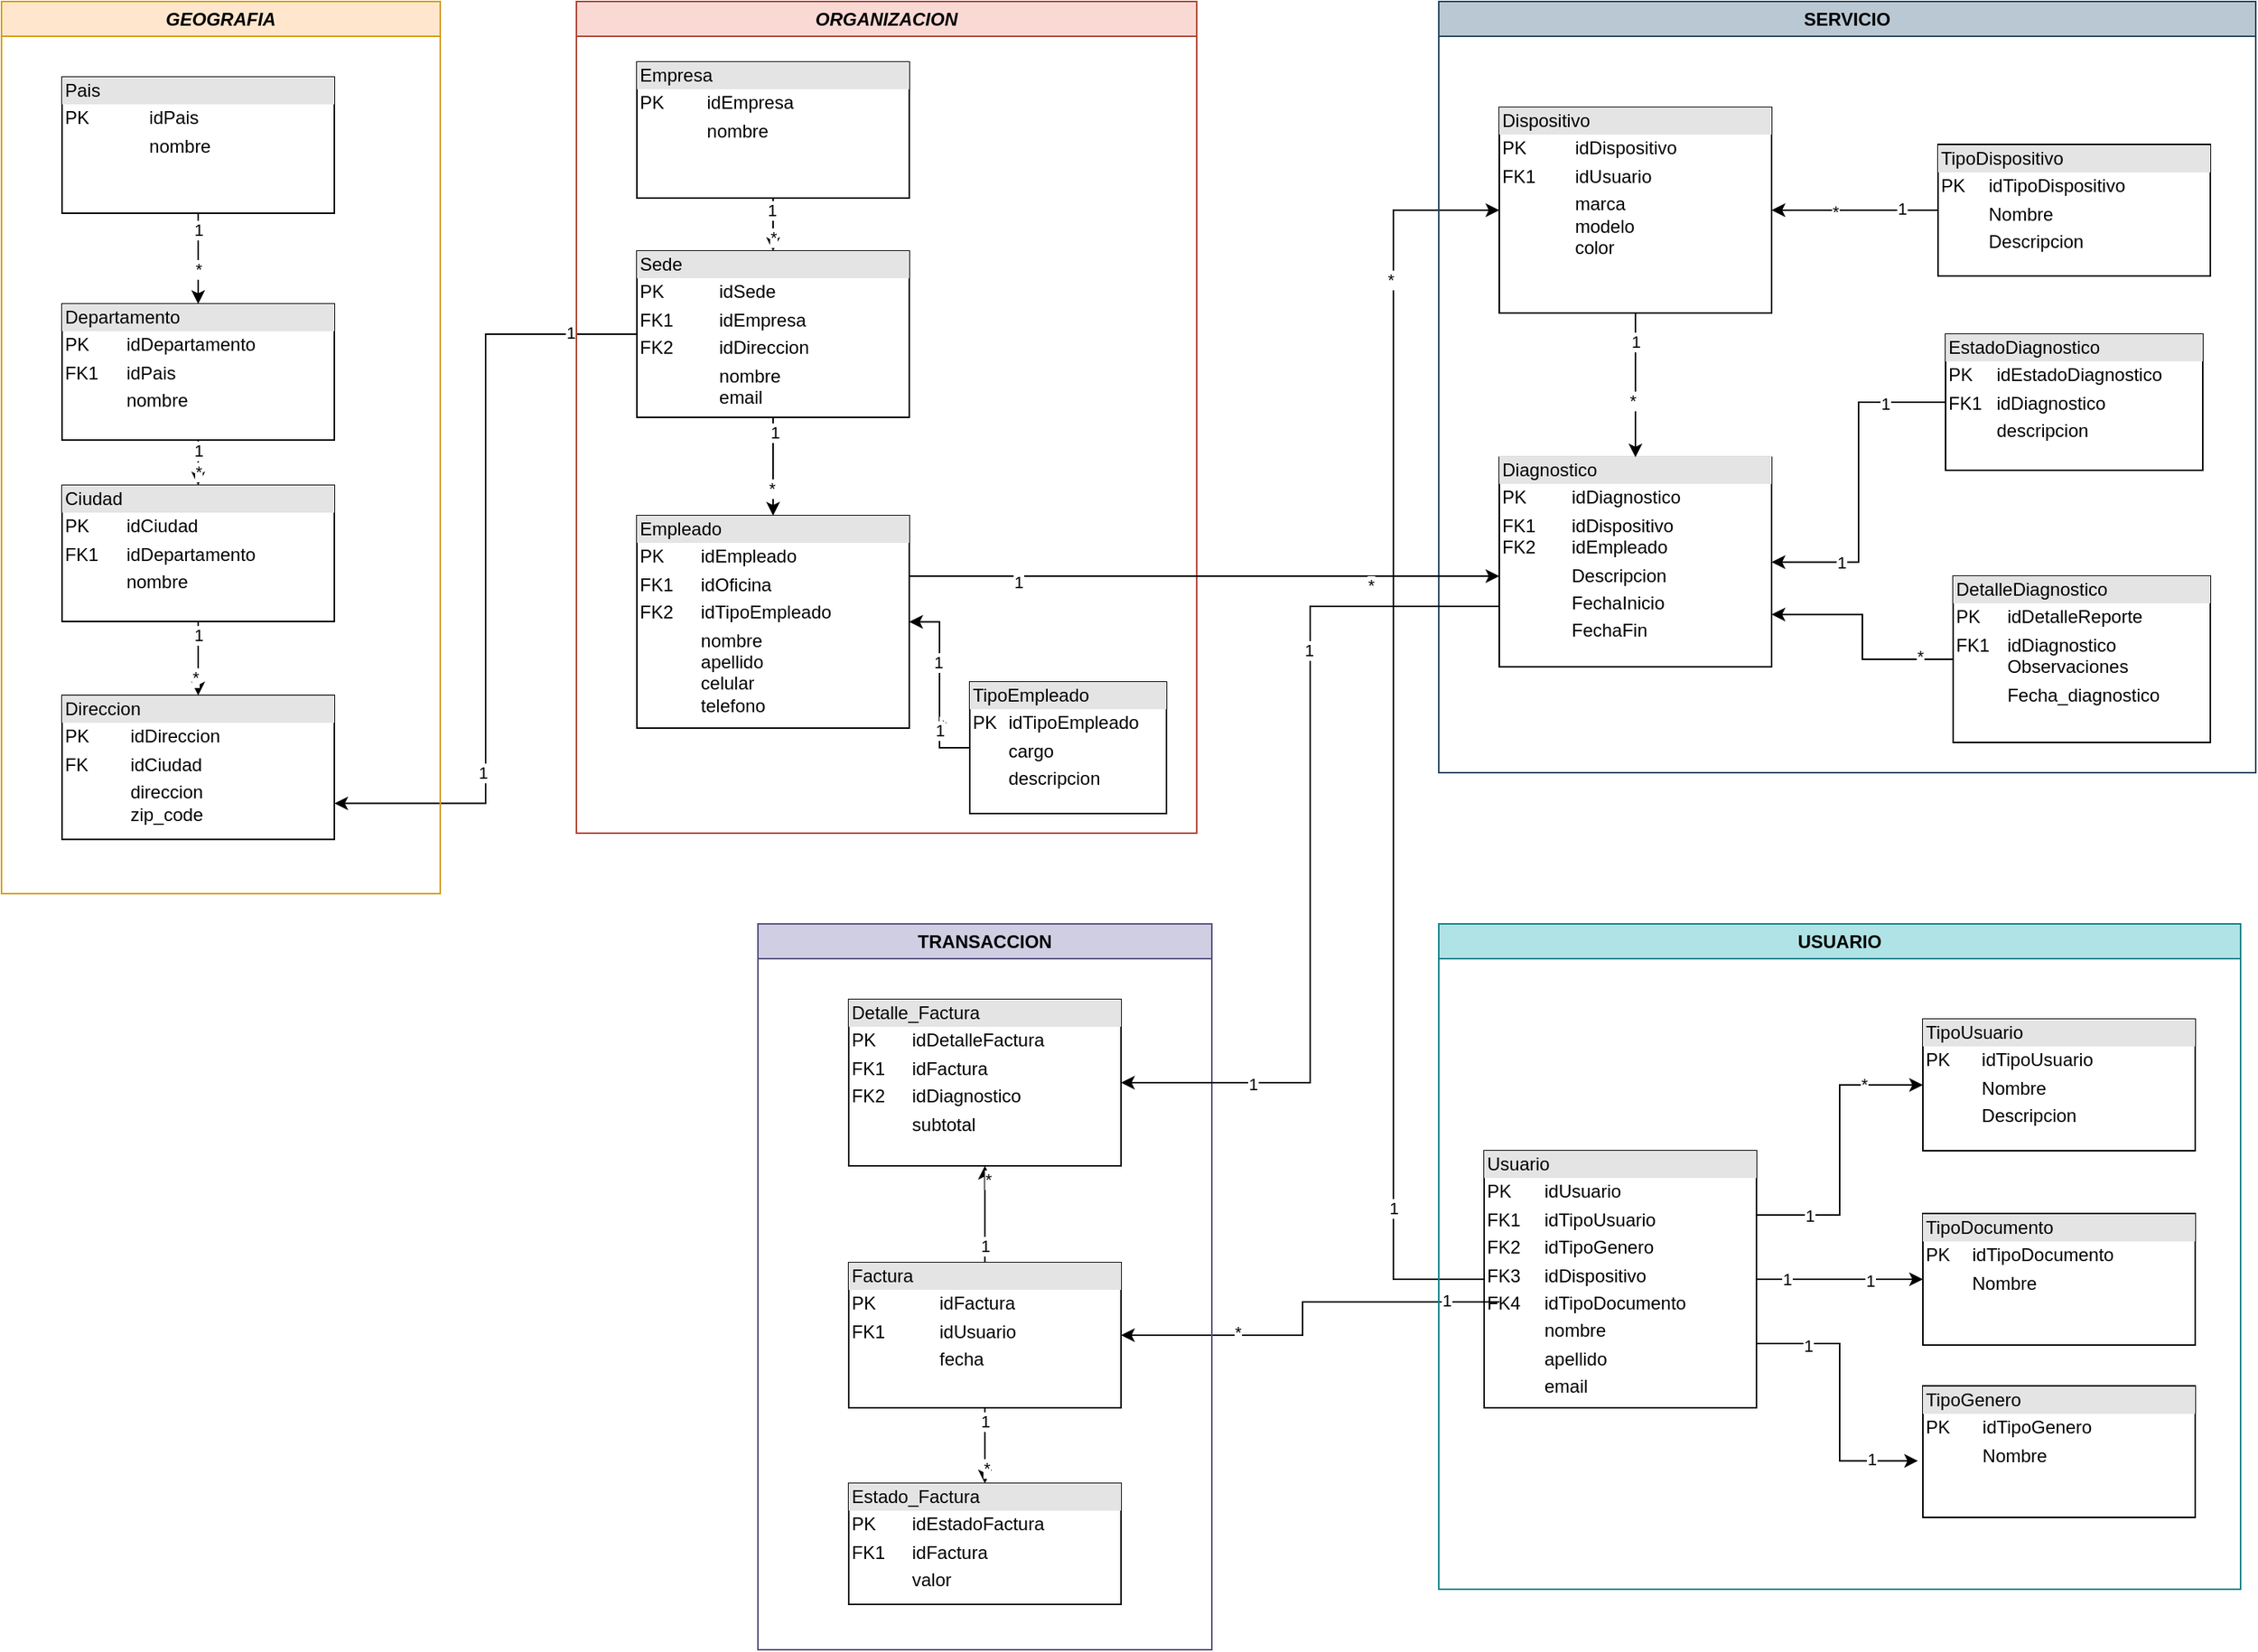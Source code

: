 <mxfile version="24.2.2" type="github">
  <diagram name="dba_techsupport" id="c4acf3e9-155e-7222-9cf6-157b1a14988f">
    <mxGraphModel dx="914" dy="916" grid="1" gridSize="10" guides="1" tooltips="1" connect="1" arrows="1" fold="1" page="1" pageScale="1" pageWidth="850" pageHeight="1100" background="none" math="0" shadow="0">
      <root>
        <mxCell id="0" />
        <mxCell id="1" parent="0" />
        <mxCell id="aafxsBdmlkdBn6csFLmh-22" style="edgeStyle=orthogonalEdgeStyle;rounded=0;orthogonalLoop=1;jettySize=auto;html=1;exitX=0.5;exitY=1;exitDx=0;exitDy=0;entryX=0.5;entryY=0;entryDx=0;entryDy=0;" parent="1" source="aafxsBdmlkdBn6csFLmh-1" target="aafxsBdmlkdBn6csFLmh-4" edge="1">
          <mxGeometry relative="1" as="geometry" />
        </mxCell>
        <mxCell id="aafxsBdmlkdBn6csFLmh-40" value="1" style="edgeLabel;html=1;align=center;verticalAlign=middle;resizable=0;points=[];" parent="aafxsBdmlkdBn6csFLmh-22" vertex="1" connectable="0">
          <mxGeometry x="-0.569" y="-1" relative="1" as="geometry">
            <mxPoint as="offset" />
          </mxGeometry>
        </mxCell>
        <mxCell id="aafxsBdmlkdBn6csFLmh-41" value="*" style="edgeLabel;html=1;align=center;verticalAlign=middle;resizable=0;points=[];" parent="aafxsBdmlkdBn6csFLmh-22" vertex="1" connectable="0">
          <mxGeometry x="0.446" relative="1" as="geometry">
            <mxPoint as="offset" />
          </mxGeometry>
        </mxCell>
        <mxCell id="ZcouPd2k3ubtClk7jJ0E-47" style="edgeStyle=orthogonalEdgeStyle;rounded=0;orthogonalLoop=1;jettySize=auto;html=1;entryX=0;entryY=0.5;entryDx=0;entryDy=0;exitX=1;exitY=0.25;exitDx=0;exitDy=0;" parent="1" source="aafxsBdmlkdBn6csFLmh-3" target="ZcouPd2k3ubtClk7jJ0E-42" edge="1">
          <mxGeometry relative="1" as="geometry" />
        </mxCell>
        <mxCell id="ZcouPd2k3ubtClk7jJ0E-51" value="1" style="edgeLabel;html=1;align=center;verticalAlign=middle;resizable=0;points=[];" parent="ZcouPd2k3ubtClk7jJ0E-47" vertex="1" connectable="0">
          <mxGeometry x="-0.647" relative="1" as="geometry">
            <mxPoint as="offset" />
          </mxGeometry>
        </mxCell>
        <mxCell id="ZcouPd2k3ubtClk7jJ0E-52" value="*" style="edgeLabel;html=1;align=center;verticalAlign=middle;resizable=0;points=[];" parent="ZcouPd2k3ubtClk7jJ0E-47" vertex="1" connectable="0">
          <mxGeometry x="0.595" y="1" relative="1" as="geometry">
            <mxPoint as="offset" />
          </mxGeometry>
        </mxCell>
        <mxCell id="ZcouPd2k3ubtClk7jJ0E-48" style="edgeStyle=orthogonalEdgeStyle;rounded=0;orthogonalLoop=1;jettySize=auto;html=1;entryX=0;entryY=0.5;entryDx=0;entryDy=0;" parent="1" source="aafxsBdmlkdBn6csFLmh-3" target="ZcouPd2k3ubtClk7jJ0E-45" edge="1">
          <mxGeometry relative="1" as="geometry" />
        </mxCell>
        <mxCell id="ZcouPd2k3ubtClk7jJ0E-53" value="1" style="edgeLabel;html=1;align=center;verticalAlign=middle;resizable=0;points=[];" parent="ZcouPd2k3ubtClk7jJ0E-48" vertex="1" connectable="0">
          <mxGeometry x="-0.644" relative="1" as="geometry">
            <mxPoint as="offset" />
          </mxGeometry>
        </mxCell>
        <mxCell id="ZcouPd2k3ubtClk7jJ0E-54" value="1" style="edgeLabel;html=1;align=center;verticalAlign=middle;resizable=0;points=[];" parent="ZcouPd2k3ubtClk7jJ0E-48" vertex="1" connectable="0">
          <mxGeometry x="0.356" y="-1" relative="1" as="geometry">
            <mxPoint as="offset" />
          </mxGeometry>
        </mxCell>
        <mxCell id="I6x_WFh2vjLXkx7VTz0a-17" style="edgeStyle=orthogonalEdgeStyle;rounded=0;orthogonalLoop=1;jettySize=auto;html=1;entryX=0;entryY=0.5;entryDx=0;entryDy=0;" edge="1" parent="1" source="aafxsBdmlkdBn6csFLmh-3" target="aafxsBdmlkdBn6csFLmh-16">
          <mxGeometry relative="1" as="geometry">
            <Array as="points">
              <mxPoint x="1850" y="845" />
              <mxPoint x="1850" y="138" />
            </Array>
          </mxGeometry>
        </mxCell>
        <mxCell id="I6x_WFh2vjLXkx7VTz0a-18" value="1" style="edgeLabel;html=1;align=center;verticalAlign=middle;resizable=0;points=[];" vertex="1" connectable="0" parent="I6x_WFh2vjLXkx7VTz0a-17">
          <mxGeometry x="-0.743" relative="1" as="geometry">
            <mxPoint as="offset" />
          </mxGeometry>
        </mxCell>
        <mxCell id="I6x_WFh2vjLXkx7VTz0a-19" value="*" style="edgeLabel;html=1;align=center;verticalAlign=middle;resizable=0;points=[];" vertex="1" connectable="0" parent="I6x_WFh2vjLXkx7VTz0a-17">
          <mxGeometry x="0.724" y="2" relative="1" as="geometry">
            <mxPoint as="offset" />
          </mxGeometry>
        </mxCell>
        <mxCell id="aafxsBdmlkdBn6csFLmh-3" value="&lt;div style=&quot;box-sizing:border-box;width:100%;background:#e4e4e4;padding:2px;&quot;&gt;Usuario&lt;/div&gt;&lt;table style=&quot;width:100%;font-size:1em;&quot; cellpadding=&quot;2&quot; cellspacing=&quot;0&quot;&gt;&lt;tbody&gt;&lt;tr&gt;&lt;td&gt;PK&lt;/td&gt;&lt;td&gt;idUsuario&lt;/td&gt;&lt;/tr&gt;&lt;tr&gt;&lt;td&gt;FK1&lt;/td&gt;&lt;td&gt;idTipoUsuario&lt;/td&gt;&lt;/tr&gt;&lt;tr&gt;&lt;td&gt;FK2&lt;/td&gt;&lt;td&gt;idTipoGenero&lt;/td&gt;&lt;/tr&gt;&lt;tr&gt;&lt;td&gt;FK3&lt;/td&gt;&lt;td&gt;idDispositivo&lt;/td&gt;&lt;/tr&gt;&lt;tr&gt;&lt;td&gt;FK4&lt;/td&gt;&lt;td&gt;idTipoDocumento&lt;/td&gt;&lt;/tr&gt;&lt;tr&gt;&lt;td&gt;&lt;br&gt;&lt;/td&gt;&lt;td&gt;nombre&lt;/td&gt;&lt;/tr&gt;&lt;tr&gt;&lt;td&gt;&lt;br&gt;&lt;/td&gt;&lt;td&gt;apellido&lt;/td&gt;&lt;/tr&gt;&lt;tr&gt;&lt;td&gt;&lt;br&gt;&lt;/td&gt;&lt;td&gt;email&lt;/td&gt;&lt;/tr&gt;&lt;/tbody&gt;&lt;/table&gt;" style="verticalAlign=top;align=left;overflow=fill;html=1;whiteSpace=wrap;" parent="1" vertex="1">
          <mxGeometry x="1910" y="760" width="180" height="170" as="geometry" />
        </mxCell>
        <mxCell id="aafxsBdmlkdBn6csFLmh-30" style="edgeStyle=orthogonalEdgeStyle;rounded=0;orthogonalLoop=1;jettySize=auto;html=1;exitX=0.5;exitY=1;exitDx=0;exitDy=0;" parent="1" source="aafxsBdmlkdBn6csFLmh-4" target="aafxsBdmlkdBn6csFLmh-10" edge="1">
          <mxGeometry relative="1" as="geometry" />
        </mxCell>
        <mxCell id="aafxsBdmlkdBn6csFLmh-42" value="1" style="edgeLabel;html=1;align=center;verticalAlign=middle;resizable=0;points=[];" parent="aafxsBdmlkdBn6csFLmh-30" vertex="1" connectable="0">
          <mxGeometry x="-0.707" y="1" relative="1" as="geometry">
            <mxPoint as="offset" />
          </mxGeometry>
        </mxCell>
        <mxCell id="ZcouPd2k3ubtClk7jJ0E-19" value="*" style="edgeLabel;html=1;align=center;verticalAlign=middle;resizable=0;points=[];" parent="aafxsBdmlkdBn6csFLmh-30" vertex="1" connectable="0">
          <mxGeometry x="0.448" y="-1" relative="1" as="geometry">
            <mxPoint as="offset" />
          </mxGeometry>
        </mxCell>
        <mxCell id="ZcouPd2k3ubtClk7jJ0E-104" style="edgeStyle=orthogonalEdgeStyle;rounded=0;orthogonalLoop=1;jettySize=auto;html=1;entryX=1;entryY=0.75;entryDx=0;entryDy=0;" parent="1" source="aafxsBdmlkdBn6csFLmh-4" target="aafxsBdmlkdBn6csFLmh-2" edge="1">
          <mxGeometry relative="1" as="geometry" />
        </mxCell>
        <mxCell id="I6x_WFh2vjLXkx7VTz0a-1" value="1" style="edgeLabel;html=1;align=center;verticalAlign=middle;resizable=0;points=[];" vertex="1" connectable="0" parent="ZcouPd2k3ubtClk7jJ0E-104">
          <mxGeometry x="-0.829" y="-1" relative="1" as="geometry">
            <mxPoint x="-1" as="offset" />
          </mxGeometry>
        </mxCell>
        <mxCell id="I6x_WFh2vjLXkx7VTz0a-2" value="1" style="edgeLabel;html=1;align=center;verticalAlign=middle;resizable=0;points=[];" vertex="1" connectable="0" parent="ZcouPd2k3ubtClk7jJ0E-104">
          <mxGeometry x="0.528" y="-2" relative="1" as="geometry">
            <mxPoint as="offset" />
          </mxGeometry>
        </mxCell>
        <mxCell id="aafxsBdmlkdBn6csFLmh-4" value="&lt;div style=&quot;box-sizing:border-box;width:100%;background:#e4e4e4;padding:2px;&quot;&gt;Sede&lt;/div&gt;&lt;table style=&quot;width:100%;font-size:1em;&quot; cellpadding=&quot;2&quot; cellspacing=&quot;0&quot;&gt;&lt;tbody&gt;&lt;tr&gt;&lt;td&gt;PK&lt;/td&gt;&lt;td&gt;idSede&lt;/td&gt;&lt;/tr&gt;&lt;tr&gt;&lt;td&gt;FK1&lt;/td&gt;&lt;td&gt;idEmpresa&lt;/td&gt;&lt;/tr&gt;&lt;tr&gt;&lt;td&gt;FK2&lt;/td&gt;&lt;td&gt;idDireccion&lt;/td&gt;&lt;/tr&gt;&lt;tr&gt;&lt;td&gt;&lt;/td&gt;&lt;td&gt;nombre&lt;br&gt;email&lt;/td&gt;&lt;/tr&gt;&lt;/tbody&gt;&lt;/table&gt;" style="verticalAlign=top;align=left;overflow=fill;html=1;whiteSpace=wrap;" parent="1" vertex="1">
          <mxGeometry x="1350" y="165" width="180" height="110" as="geometry" />
        </mxCell>
        <mxCell id="aafxsBdmlkdBn6csFLmh-18" style="edgeStyle=orthogonalEdgeStyle;rounded=0;orthogonalLoop=1;jettySize=auto;html=1;exitX=0.5;exitY=1;exitDx=0;exitDy=0;entryX=0.5;entryY=0;entryDx=0;entryDy=0;" parent="1" source="aafxsBdmlkdBn6csFLmh-5" target="aafxsBdmlkdBn6csFLmh-6" edge="1">
          <mxGeometry relative="1" as="geometry" />
        </mxCell>
        <mxCell id="aafxsBdmlkdBn6csFLmh-31" value="1" style="edgeLabel;html=1;align=center;verticalAlign=middle;resizable=0;points=[];" parent="aafxsBdmlkdBn6csFLmh-18" vertex="1" connectable="0">
          <mxGeometry x="-0.644" relative="1" as="geometry">
            <mxPoint as="offset" />
          </mxGeometry>
        </mxCell>
        <mxCell id="aafxsBdmlkdBn6csFLmh-32" value="*" style="edgeLabel;html=1;align=center;verticalAlign=middle;resizable=0;points=[];" parent="aafxsBdmlkdBn6csFLmh-18" vertex="1" connectable="0">
          <mxGeometry x="0.239" relative="1" as="geometry">
            <mxPoint as="offset" />
          </mxGeometry>
        </mxCell>
        <mxCell id="aafxsBdmlkdBn6csFLmh-5" value="&lt;div style=&quot;box-sizing:border-box;width:100%;background:#e4e4e4;padding:2px;&quot;&gt;Pais&lt;/div&gt;&lt;table style=&quot;width:100%;font-size:1em;&quot; cellpadding=&quot;2&quot; cellspacing=&quot;0&quot;&gt;&lt;tbody&gt;&lt;tr&gt;&lt;td&gt;PK&lt;/td&gt;&lt;td&gt;idPais&lt;/td&gt;&lt;/tr&gt;&lt;tr&gt;&lt;td&gt;&lt;br&gt;&lt;/td&gt;&lt;td&gt;nombre&lt;/td&gt;&lt;/tr&gt;&lt;tr&gt;&lt;td&gt;&lt;/td&gt;&lt;td&gt;&lt;br&gt;&lt;/td&gt;&lt;/tr&gt;&lt;/tbody&gt;&lt;/table&gt;" style="verticalAlign=top;align=left;overflow=fill;html=1;whiteSpace=wrap;" parent="1" vertex="1">
          <mxGeometry x="970" y="50" width="180" height="90" as="geometry" />
        </mxCell>
        <mxCell id="aafxsBdmlkdBn6csFLmh-19" style="edgeStyle=orthogonalEdgeStyle;rounded=0;orthogonalLoop=1;jettySize=auto;html=1;exitX=0.5;exitY=1;exitDx=0;exitDy=0;entryX=0.5;entryY=0;entryDx=0;entryDy=0;" parent="1" source="aafxsBdmlkdBn6csFLmh-6" target="aafxsBdmlkdBn6csFLmh-7" edge="1">
          <mxGeometry relative="1" as="geometry" />
        </mxCell>
        <mxCell id="aafxsBdmlkdBn6csFLmh-33" value="1" style="edgeLabel;html=1;align=center;verticalAlign=middle;resizable=0;points=[];" parent="aafxsBdmlkdBn6csFLmh-19" vertex="1" connectable="0">
          <mxGeometry x="-0.52" relative="1" as="geometry">
            <mxPoint as="offset" />
          </mxGeometry>
        </mxCell>
        <mxCell id="aafxsBdmlkdBn6csFLmh-35" value="*" style="edgeLabel;html=1;align=center;verticalAlign=middle;resizable=0;points=[];" parent="aafxsBdmlkdBn6csFLmh-19" vertex="1" connectable="0">
          <mxGeometry x="0.35" relative="1" as="geometry">
            <mxPoint as="offset" />
          </mxGeometry>
        </mxCell>
        <mxCell id="aafxsBdmlkdBn6csFLmh-6" value="&lt;div style=&quot;box-sizing:border-box;width:100%;background:#e4e4e4;padding:2px;&quot;&gt;Departamento&lt;/div&gt;&lt;table style=&quot;width:100%;font-size:1em;&quot; cellpadding=&quot;2&quot; cellspacing=&quot;0&quot;&gt;&lt;tbody&gt;&lt;tr&gt;&lt;td&gt;PK&lt;/td&gt;&lt;td&gt;idDepartamento&lt;/td&gt;&lt;/tr&gt;&lt;tr&gt;&lt;td&gt;FK1&lt;/td&gt;&lt;td&gt;idPais&lt;/td&gt;&lt;/tr&gt;&lt;tr&gt;&lt;td&gt;&lt;/td&gt;&lt;td&gt;nombre&lt;/td&gt;&lt;/tr&gt;&lt;/tbody&gt;&lt;/table&gt;" style="verticalAlign=top;align=left;overflow=fill;html=1;whiteSpace=wrap;" parent="1" vertex="1">
          <mxGeometry x="970" y="200" width="180" height="90" as="geometry" />
        </mxCell>
        <mxCell id="ZcouPd2k3ubtClk7jJ0E-5" value="&lt;i&gt;GEOGRAFIA&lt;/i&gt;" style="swimlane;whiteSpace=wrap;html=1;fillColor=#ffe6cc;strokeColor=#d79b00;gradientColor=none;swimlaneFillColor=none;shadow=0;labelBackgroundColor=none;" parent="1" vertex="1">
          <mxGeometry x="930" width="290" height="590" as="geometry" />
        </mxCell>
        <mxCell id="aafxsBdmlkdBn6csFLmh-7" value="&lt;div style=&quot;box-sizing:border-box;width:100%;background:#e4e4e4;padding:2px;&quot;&gt;Ciudad&lt;/div&gt;&lt;table style=&quot;width:100%;font-size:1em;&quot; cellpadding=&quot;2&quot; cellspacing=&quot;0&quot;&gt;&lt;tbody&gt;&lt;tr&gt;&lt;td&gt;PK&lt;/td&gt;&lt;td&gt;idCiudad&lt;/td&gt;&lt;/tr&gt;&lt;tr&gt;&lt;td&gt;FK1&lt;/td&gt;&lt;td&gt;idDepartamento&lt;/td&gt;&lt;/tr&gt;&lt;tr&gt;&lt;td&gt;&lt;/td&gt;&lt;td&gt;nombre&lt;/td&gt;&lt;/tr&gt;&lt;/tbody&gt;&lt;/table&gt;" style="verticalAlign=top;align=left;overflow=fill;html=1;whiteSpace=wrap;" parent="ZcouPd2k3ubtClk7jJ0E-5" vertex="1">
          <mxGeometry x="40" y="320" width="180" height="90" as="geometry" />
        </mxCell>
        <mxCell id="aafxsBdmlkdBn6csFLmh-2" value="&lt;div style=&quot;box-sizing:border-box;width:100%;background:#e4e4e4;padding:2px;&quot;&gt;Direccion&lt;/div&gt;&lt;table style=&quot;width:100%;font-size:1em;&quot; cellpadding=&quot;2&quot; cellspacing=&quot;0&quot;&gt;&lt;tbody&gt;&lt;tr&gt;&lt;td&gt;PK&lt;/td&gt;&lt;td&gt;idDireccion&lt;/td&gt;&lt;/tr&gt;&lt;tr&gt;&lt;td&gt;FK&lt;/td&gt;&lt;td&gt;idCiudad&lt;/td&gt;&lt;/tr&gt;&lt;tr&gt;&lt;td&gt;&lt;/td&gt;&lt;td&gt;direccion&lt;br&gt;zip_code&lt;br&gt;&lt;br&gt;&lt;br&gt;&lt;/td&gt;&lt;/tr&gt;&lt;tr&gt;&lt;td&gt;&lt;br&gt;&lt;/td&gt;&lt;td&gt;&lt;br&gt;&lt;/td&gt;&lt;/tr&gt;&lt;/tbody&gt;&lt;/table&gt;" style="verticalAlign=top;align=left;overflow=fill;html=1;whiteSpace=wrap;" parent="ZcouPd2k3ubtClk7jJ0E-5" vertex="1">
          <mxGeometry x="40" y="458.88" width="180" height="95.24" as="geometry" />
        </mxCell>
        <mxCell id="ZcouPd2k3ubtClk7jJ0E-2" style="edgeStyle=orthogonalEdgeStyle;rounded=0;orthogonalLoop=1;jettySize=auto;html=1;exitX=0.5;exitY=1;exitDx=0;exitDy=0;" parent="ZcouPd2k3ubtClk7jJ0E-5" source="aafxsBdmlkdBn6csFLmh-7" target="aafxsBdmlkdBn6csFLmh-2" edge="1">
          <mxGeometry relative="1" as="geometry">
            <mxPoint x="130" y="560.0" as="sourcePoint" />
            <mxPoint x="280" y="540" as="targetPoint" />
          </mxGeometry>
        </mxCell>
        <mxCell id="ZcouPd2k3ubtClk7jJ0E-3" value="1" style="edgeLabel;html=1;align=center;verticalAlign=middle;resizable=0;points=[];" parent="ZcouPd2k3ubtClk7jJ0E-2" vertex="1" connectable="0">
          <mxGeometry x="-0.658" relative="1" as="geometry">
            <mxPoint as="offset" />
          </mxGeometry>
        </mxCell>
        <mxCell id="ZcouPd2k3ubtClk7jJ0E-4" value="*" style="edgeLabel;html=1;align=center;verticalAlign=middle;resizable=0;points=[];" parent="ZcouPd2k3ubtClk7jJ0E-2" vertex="1" connectable="0">
          <mxGeometry x="0.521" y="-2" relative="1" as="geometry">
            <mxPoint as="offset" />
          </mxGeometry>
        </mxCell>
        <mxCell id="ZcouPd2k3ubtClk7jJ0E-40" value="&lt;i&gt;ORGANIZACION&lt;/i&gt;" style="swimlane;whiteSpace=wrap;html=1;fillColor=#fad9d5;strokeColor=#ae4132;" parent="1" vertex="1">
          <mxGeometry x="1310" width="410" height="550" as="geometry" />
        </mxCell>
        <mxCell id="aafxsBdmlkdBn6csFLmh-10" value="&lt;div style=&quot;box-sizing:border-box;width:100%;background:#e4e4e4;padding:2px;&quot;&gt;Empleado&lt;/div&gt;&lt;table style=&quot;width:100%;font-size:1em;&quot; cellpadding=&quot;2&quot; cellspacing=&quot;0&quot;&gt;&lt;tbody&gt;&lt;tr&gt;&lt;td&gt;PK&lt;/td&gt;&lt;td&gt;idEmpleado&lt;/td&gt;&lt;/tr&gt;&lt;tr&gt;&lt;td&gt;FK1&lt;/td&gt;&lt;td&gt;idOficina&lt;/td&gt;&lt;/tr&gt;&lt;tr&gt;&lt;td&gt;FK2&lt;/td&gt;&lt;td&gt;idTipoEmpleado&lt;/td&gt;&lt;/tr&gt;&lt;tr&gt;&lt;td&gt;&lt;br&gt;&lt;/td&gt;&lt;td&gt;nombre&lt;br&gt;apellido&lt;br&gt;celular&lt;br&gt;telefono&lt;br&gt;&lt;/td&gt;&lt;/tr&gt;&lt;/tbody&gt;&lt;/table&gt;" style="verticalAlign=top;align=left;overflow=fill;html=1;whiteSpace=wrap;" parent="ZcouPd2k3ubtClk7jJ0E-40" vertex="1">
          <mxGeometry x="40" y="340" width="180" height="140.5" as="geometry" />
        </mxCell>
        <mxCell id="aafxsBdmlkdBn6csFLmh-1" value="&lt;div style=&quot;box-sizing:border-box;width:100%;background:#e4e4e4;padding:2px;&quot;&gt;Empresa&lt;/div&gt;&lt;table style=&quot;width:100%;font-size:1em;&quot; cellpadding=&quot;2&quot; cellspacing=&quot;0&quot;&gt;&lt;tbody&gt;&lt;tr&gt;&lt;td&gt;PK&lt;/td&gt;&lt;td&gt;idEmpresa&lt;/td&gt;&lt;/tr&gt;&lt;tr&gt;&lt;td&gt;&lt;br&gt;&lt;/td&gt;&lt;td&gt;nombre&lt;/td&gt;&lt;/tr&gt;&lt;tr&gt;&lt;td&gt;&lt;/td&gt;&lt;td&gt;&lt;br&gt;&lt;/td&gt;&lt;/tr&gt;&lt;/tbody&gt;&lt;/table&gt;" style="verticalAlign=top;align=left;overflow=fill;html=1;whiteSpace=wrap;" parent="ZcouPd2k3ubtClk7jJ0E-40" vertex="1">
          <mxGeometry x="40" y="40" width="180" height="90" as="geometry" />
        </mxCell>
        <mxCell id="I6x_WFh2vjLXkx7VTz0a-23" style="edgeStyle=orthogonalEdgeStyle;rounded=0;orthogonalLoop=1;jettySize=auto;html=1;exitX=0;exitY=0.5;exitDx=0;exitDy=0;entryX=1;entryY=0.5;entryDx=0;entryDy=0;" edge="1" parent="ZcouPd2k3ubtClk7jJ0E-40" source="ZcouPd2k3ubtClk7jJ0E-10" target="aafxsBdmlkdBn6csFLmh-10">
          <mxGeometry relative="1" as="geometry" />
        </mxCell>
        <mxCell id="I6x_WFh2vjLXkx7VTz0a-24" value="*" style="edgeLabel;html=1;align=center;verticalAlign=middle;resizable=0;points=[];" vertex="1" connectable="0" parent="I6x_WFh2vjLXkx7VTz0a-23">
          <mxGeometry x="-0.436" y="-2" relative="1" as="geometry">
            <mxPoint as="offset" />
          </mxGeometry>
        </mxCell>
        <mxCell id="I6x_WFh2vjLXkx7VTz0a-25" value="1" style="edgeLabel;html=1;align=center;verticalAlign=middle;resizable=0;points=[];" vertex="1" connectable="0" parent="I6x_WFh2vjLXkx7VTz0a-23">
          <mxGeometry x="0.254" y="1" relative="1" as="geometry">
            <mxPoint as="offset" />
          </mxGeometry>
        </mxCell>
        <mxCell id="I6x_WFh2vjLXkx7VTz0a-26" value="1" style="edgeLabel;html=1;align=center;verticalAlign=middle;resizable=0;points=[];" vertex="1" connectable="0" parent="I6x_WFh2vjLXkx7VTz0a-23">
          <mxGeometry x="-0.477" relative="1" as="geometry">
            <mxPoint as="offset" />
          </mxGeometry>
        </mxCell>
        <mxCell id="ZcouPd2k3ubtClk7jJ0E-10" value="&lt;div style=&quot;box-sizing:border-box;width:100%;background:#e4e4e4;padding:2px;&quot;&gt;TipoEmpleado&lt;/div&gt;&lt;table style=&quot;width:100%;font-size:1em;&quot; cellpadding=&quot;2&quot; cellspacing=&quot;0&quot;&gt;&lt;tbody&gt;&lt;tr&gt;&lt;td&gt;PK&lt;/td&gt;&lt;td&gt;idTipoEmpleado&lt;/td&gt;&lt;/tr&gt;&lt;tr&gt;&lt;td&gt;&lt;br&gt;&lt;/td&gt;&lt;td&gt;cargo&lt;/td&gt;&lt;/tr&gt;&lt;tr&gt;&lt;td&gt;&lt;br&gt;&lt;/td&gt;&lt;td&gt;descripcion&lt;/td&gt;&lt;/tr&gt;&lt;tr&gt;&lt;td&gt;&lt;br&gt;&lt;/td&gt;&lt;td&gt;&lt;br&gt;&lt;/td&gt;&lt;/tr&gt;&lt;tr&gt;&lt;td&gt;&lt;br&gt;&lt;/td&gt;&lt;td&gt;&lt;br&gt;&lt;br&gt;&lt;br&gt;&lt;br&gt;&lt;/td&gt;&lt;/tr&gt;&lt;/tbody&gt;&lt;/table&gt;" style="verticalAlign=top;align=left;overflow=fill;html=1;whiteSpace=wrap;" parent="ZcouPd2k3ubtClk7jJ0E-40" vertex="1">
          <mxGeometry x="260" y="450" width="130" height="87" as="geometry" />
        </mxCell>
        <mxCell id="ZcouPd2k3ubtClk7jJ0E-42" value="&lt;div style=&quot;box-sizing:border-box;width:100%;background:#e4e4e4;padding:2px;&quot;&gt;TipoUsuario&lt;/div&gt;&lt;table style=&quot;width:100%;font-size:1em;&quot; cellpadding=&quot;2&quot; cellspacing=&quot;0&quot;&gt;&lt;tbody&gt;&lt;tr&gt;&lt;td&gt;PK&lt;/td&gt;&lt;td&gt;idTipoUsuario&lt;/td&gt;&lt;/tr&gt;&lt;tr&gt;&lt;td&gt;&lt;br&gt;&lt;/td&gt;&lt;td&gt;Nombre&lt;/td&gt;&lt;/tr&gt;&lt;tr&gt;&lt;td&gt;&lt;br&gt;&lt;/td&gt;&lt;td&gt;Descripcion&lt;/td&gt;&lt;/tr&gt;&lt;/tbody&gt;&lt;/table&gt;" style="verticalAlign=top;align=left;overflow=fill;html=1;whiteSpace=wrap;" parent="1" vertex="1">
          <mxGeometry x="2200" y="673" width="180" height="87" as="geometry" />
        </mxCell>
        <mxCell id="ZcouPd2k3ubtClk7jJ0E-45" value="&lt;div style=&quot;box-sizing:border-box;width:100%;background:#e4e4e4;padding:2px;&quot;&gt;TipoDocumento&lt;/div&gt;&lt;table style=&quot;width:100%;font-size:1em;&quot; cellpadding=&quot;2&quot; cellspacing=&quot;0&quot;&gt;&lt;tbody&gt;&lt;tr&gt;&lt;td&gt;PK&lt;/td&gt;&lt;td&gt;idTipoDocumento&lt;/td&gt;&lt;/tr&gt;&lt;tr&gt;&lt;td&gt;&lt;br&gt;&lt;/td&gt;&lt;td&gt;Nombre&lt;/td&gt;&lt;/tr&gt;&lt;tr&gt;&lt;td&gt;&lt;br&gt;&lt;/td&gt;&lt;td&gt;&lt;br&gt;&lt;/td&gt;&lt;/tr&gt;&lt;/tbody&gt;&lt;/table&gt;" style="verticalAlign=top;align=left;overflow=fill;html=1;whiteSpace=wrap;" parent="1" vertex="1">
          <mxGeometry x="2200" y="801.5" width="180" height="87" as="geometry" />
        </mxCell>
        <mxCell id="ZcouPd2k3ubtClk7jJ0E-46" value="&lt;div style=&quot;box-sizing:border-box;width:100%;background:#e4e4e4;padding:2px;&quot;&gt;TipoGenero&lt;/div&gt;&lt;table style=&quot;width:100%;font-size:1em;&quot; cellpadding=&quot;2&quot; cellspacing=&quot;0&quot;&gt;&lt;tbody&gt;&lt;tr&gt;&lt;td&gt;PK&lt;/td&gt;&lt;td&gt;idTipoGenero&lt;/td&gt;&lt;/tr&gt;&lt;tr&gt;&lt;td&gt;&lt;br&gt;&lt;/td&gt;&lt;td&gt;Nombre&lt;/td&gt;&lt;/tr&gt;&lt;tr&gt;&lt;td&gt;&lt;br&gt;&lt;/td&gt;&lt;td&gt;&lt;br&gt;&lt;/td&gt;&lt;/tr&gt;&lt;/tbody&gt;&lt;/table&gt;" style="verticalAlign=top;align=left;overflow=fill;html=1;whiteSpace=wrap;" parent="1" vertex="1">
          <mxGeometry x="2200" y="915.5" width="180" height="87" as="geometry" />
        </mxCell>
        <mxCell id="ZcouPd2k3ubtClk7jJ0E-49" style="edgeStyle=orthogonalEdgeStyle;rounded=0;orthogonalLoop=1;jettySize=auto;html=1;entryX=-0.018;entryY=0.57;entryDx=0;entryDy=0;entryPerimeter=0;exitX=1;exitY=0.75;exitDx=0;exitDy=0;" parent="1" source="aafxsBdmlkdBn6csFLmh-3" target="ZcouPd2k3ubtClk7jJ0E-46" edge="1">
          <mxGeometry relative="1" as="geometry" />
        </mxCell>
        <mxCell id="ZcouPd2k3ubtClk7jJ0E-55" value="1" style="edgeLabel;html=1;align=center;verticalAlign=middle;resizable=0;points=[];" parent="ZcouPd2k3ubtClk7jJ0E-49" vertex="1" connectable="0">
          <mxGeometry x="-0.633" y="-1" relative="1" as="geometry">
            <mxPoint as="offset" />
          </mxGeometry>
        </mxCell>
        <mxCell id="ZcouPd2k3ubtClk7jJ0E-56" value="1" style="edgeLabel;html=1;align=center;verticalAlign=middle;resizable=0;points=[];" parent="ZcouPd2k3ubtClk7jJ0E-49" vertex="1" connectable="0">
          <mxGeometry x="0.666" y="1" relative="1" as="geometry">
            <mxPoint as="offset" />
          </mxGeometry>
        </mxCell>
        <mxCell id="I6x_WFh2vjLXkx7VTz0a-14" style="edgeStyle=orthogonalEdgeStyle;rounded=0;orthogonalLoop=1;jettySize=auto;html=1;entryX=1;entryY=0.5;entryDx=0;entryDy=0;exitX=0.056;exitY=0.588;exitDx=0;exitDy=0;exitPerimeter=0;" edge="1" parent="1" source="aafxsBdmlkdBn6csFLmh-3" target="ZcouPd2k3ubtClk7jJ0E-98">
          <mxGeometry relative="1" as="geometry" />
        </mxCell>
        <mxCell id="I6x_WFh2vjLXkx7VTz0a-15" value="1" style="edgeLabel;html=1;align=center;verticalAlign=middle;resizable=0;points=[];" vertex="1" connectable="0" parent="I6x_WFh2vjLXkx7VTz0a-14">
          <mxGeometry x="-0.742" y="-1" relative="1" as="geometry">
            <mxPoint as="offset" />
          </mxGeometry>
        </mxCell>
        <mxCell id="I6x_WFh2vjLXkx7VTz0a-16" value="*" style="edgeLabel;html=1;align=center;verticalAlign=middle;resizable=0;points=[];" vertex="1" connectable="0" parent="I6x_WFh2vjLXkx7VTz0a-14">
          <mxGeometry x="0.438" y="-2" relative="1" as="geometry">
            <mxPoint as="offset" />
          </mxGeometry>
        </mxCell>
        <mxCell id="ZcouPd2k3ubtClk7jJ0E-61" value="USUARIO" style="swimlane;whiteSpace=wrap;html=1;fillColor=#b0e3e6;strokeColor=#0e8088;" parent="1" vertex="1">
          <mxGeometry x="1880" y="610" width="530" height="440" as="geometry" />
        </mxCell>
        <mxCell id="ZcouPd2k3ubtClk7jJ0E-90" value="TRANSACCION" style="swimlane;whiteSpace=wrap;html=1;fillColor=#d0cee2;strokeColor=#56517e;container=0;movable=1;resizable=1;rotatable=1;deletable=1;editable=1;locked=0;connectable=1;" parent="1" vertex="1">
          <mxGeometry x="1430" y="610" width="300" height="480" as="geometry" />
        </mxCell>
        <mxCell id="ZcouPd2k3ubtClk7jJ0E-97" value="&lt;div style=&quot;box-sizing:border-box;width:100%;background:#e4e4e4;padding:2px;&quot;&gt;Estado_Factura&lt;/div&gt;&lt;table style=&quot;width:100%;font-size:1em;&quot; cellpadding=&quot;2&quot; cellspacing=&quot;0&quot;&gt;&lt;tbody&gt;&lt;tr&gt;&lt;td&gt;PK&lt;/td&gt;&lt;td&gt;idEstadoFactura&lt;/td&gt;&lt;/tr&gt;&lt;tr&gt;&lt;td&gt;FK1&lt;/td&gt;&lt;td&gt;idFactura&lt;/td&gt;&lt;/tr&gt;&lt;tr&gt;&lt;td&gt;&lt;br&gt;&lt;/td&gt;&lt;td&gt;valor&lt;/td&gt;&lt;/tr&gt;&lt;/tbody&gt;&lt;/table&gt;" style="verticalAlign=top;align=left;overflow=fill;html=1;whiteSpace=wrap;movable=1;resizable=1;rotatable=1;deletable=1;editable=1;locked=0;connectable=1;" parent="ZcouPd2k3ubtClk7jJ0E-90" vertex="1">
          <mxGeometry x="60" y="370" width="180" height="80" as="geometry" />
        </mxCell>
        <mxCell id="ZcouPd2k3ubtClk7jJ0E-98" value="&lt;div style=&quot;box-sizing:border-box;width:100%;background:#e4e4e4;padding:2px;&quot;&gt;Factura&lt;/div&gt;&lt;table style=&quot;width:100%;font-size:1em;&quot; cellpadding=&quot;2&quot; cellspacing=&quot;0&quot;&gt;&lt;tbody&gt;&lt;tr&gt;&lt;td&gt;PK&lt;/td&gt;&lt;td&gt;idFactura&lt;/td&gt;&lt;/tr&gt;&lt;tr&gt;&lt;td&gt;FK1&lt;/td&gt;&lt;td&gt;idUsuario&lt;/td&gt;&lt;/tr&gt;&lt;tr&gt;&lt;td&gt;&lt;br&gt;&lt;/td&gt;&lt;td&gt;fecha&lt;/td&gt;&lt;/tr&gt;&lt;/tbody&gt;&lt;/table&gt;" style="verticalAlign=top;align=left;overflow=fill;html=1;whiteSpace=wrap;movable=1;resizable=1;rotatable=1;deletable=1;editable=1;locked=0;connectable=1;" parent="ZcouPd2k3ubtClk7jJ0E-90" vertex="1">
          <mxGeometry x="60" y="224" width="180" height="96" as="geometry" />
        </mxCell>
        <mxCell id="ZcouPd2k3ubtClk7jJ0E-108" style="edgeStyle=orthogonalEdgeStyle;rounded=0;orthogonalLoop=1;jettySize=auto;html=1;exitX=0.5;exitY=1;exitDx=0;exitDy=0;movable=1;resizable=1;rotatable=1;deletable=1;editable=1;locked=0;connectable=1;" parent="ZcouPd2k3ubtClk7jJ0E-90" source="ZcouPd2k3ubtClk7jJ0E-98" target="ZcouPd2k3ubtClk7jJ0E-97" edge="1">
          <mxGeometry relative="1" as="geometry">
            <Array as="points">
              <mxPoint x="150" y="320" />
              <mxPoint x="150" y="320" />
            </Array>
          </mxGeometry>
        </mxCell>
        <mxCell id="ZcouPd2k3ubtClk7jJ0E-125" value="1" style="edgeLabel;html=1;align=center;verticalAlign=middle;resizable=0;points=[];" parent="ZcouPd2k3ubtClk7jJ0E-108" vertex="1" connectable="0">
          <mxGeometry x="-0.648" relative="1" as="geometry">
            <mxPoint as="offset" />
          </mxGeometry>
        </mxCell>
        <mxCell id="ZcouPd2k3ubtClk7jJ0E-126" value="*" style="edgeLabel;html=1;align=center;verticalAlign=middle;resizable=0;points=[];" parent="ZcouPd2k3ubtClk7jJ0E-108" vertex="1" connectable="0">
          <mxGeometry x="0.606" y="1" relative="1" as="geometry">
            <mxPoint as="offset" />
          </mxGeometry>
        </mxCell>
        <mxCell id="ZcouPd2k3ubtClk7jJ0E-99" value="&lt;div style=&quot;box-sizing:border-box;width:100%;background:#e4e4e4;padding:2px;&quot;&gt;Detalle_Factura&lt;/div&gt;&lt;table style=&quot;width:100%;font-size:1em;&quot; cellpadding=&quot;2&quot; cellspacing=&quot;0&quot;&gt;&lt;tbody&gt;&lt;tr&gt;&lt;td&gt;PK&lt;/td&gt;&lt;td&gt;idDetalleFactura&lt;/td&gt;&lt;/tr&gt;&lt;tr&gt;&lt;td&gt;FK1&lt;/td&gt;&lt;td&gt;idFactura&lt;br&gt;&lt;/td&gt;&lt;/tr&gt;&lt;tr&gt;&lt;td&gt;FK2&lt;/td&gt;&lt;td&gt;idDiagnostico&lt;/td&gt;&lt;/tr&gt;&lt;tr&gt;&lt;td&gt;&lt;/td&gt;&lt;td&gt;subtotal&lt;br&gt;&lt;br&gt;&lt;/td&gt;&lt;/tr&gt;&lt;/tbody&gt;&lt;/table&gt;" style="verticalAlign=top;align=left;overflow=fill;html=1;whiteSpace=wrap;movable=1;resizable=1;rotatable=1;deletable=1;editable=1;locked=0;connectable=1;" parent="ZcouPd2k3ubtClk7jJ0E-90" vertex="1">
          <mxGeometry x="60" y="50" width="180" height="110" as="geometry" />
        </mxCell>
        <mxCell id="ZcouPd2k3ubtClk7jJ0E-119" style="edgeStyle=orthogonalEdgeStyle;rounded=0;orthogonalLoop=1;jettySize=auto;html=1;entryX=0.5;entryY=1;entryDx=0;entryDy=0;movable=1;resizable=1;rotatable=1;deletable=1;editable=1;locked=0;connectable=1;" parent="ZcouPd2k3ubtClk7jJ0E-90" source="ZcouPd2k3ubtClk7jJ0E-98" target="ZcouPd2k3ubtClk7jJ0E-99" edge="1">
          <mxGeometry relative="1" as="geometry" />
        </mxCell>
        <mxCell id="ZcouPd2k3ubtClk7jJ0E-127" value="1" style="edgeLabel;html=1;align=center;verticalAlign=middle;resizable=0;points=[];" parent="ZcouPd2k3ubtClk7jJ0E-119" vertex="1" connectable="0">
          <mxGeometry x="-0.656" relative="1" as="geometry">
            <mxPoint as="offset" />
          </mxGeometry>
        </mxCell>
        <mxCell id="ZcouPd2k3ubtClk7jJ0E-128" value="*" style="edgeLabel;html=1;align=center;verticalAlign=middle;resizable=0;points=[];" parent="ZcouPd2k3ubtClk7jJ0E-119" vertex="1" connectable="0">
          <mxGeometry x="0.733" y="-2" relative="1" as="geometry">
            <mxPoint as="offset" />
          </mxGeometry>
        </mxCell>
        <mxCell id="ZcouPd2k3ubtClk7jJ0E-91" value="SERVICIO" style="swimlane;whiteSpace=wrap;html=1;fillColor=#bac8d3;strokeColor=#23445d;" parent="1" vertex="1">
          <mxGeometry x="1880" width="540" height="510" as="geometry" />
        </mxCell>
        <mxCell id="aafxsBdmlkdBn6csFLmh-12" value="&lt;div style=&quot;box-sizing:border-box;width:100%;background:#e4e4e4;padding:2px;&quot;&gt;Diagnostico&lt;/div&gt;&lt;table style=&quot;width:100%;font-size:1em;&quot; cellpadding=&quot;2&quot; cellspacing=&quot;0&quot;&gt;&lt;tbody&gt;&lt;tr&gt;&lt;td&gt;PK&lt;/td&gt;&lt;td&gt;idDiagnostico&lt;/td&gt;&lt;/tr&gt;&lt;tr&gt;&lt;td&gt;FK1&lt;br&gt;FK2&lt;/td&gt;&lt;td&gt;idDispositivo&lt;br&gt;idEmpleado&lt;/td&gt;&lt;/tr&gt;&lt;tr&gt;&lt;td&gt;&lt;br&gt;&lt;/td&gt;&lt;td&gt;Descripcion&lt;/td&gt;&lt;/tr&gt;&lt;tr&gt;&lt;td&gt;&lt;/td&gt;&lt;td&gt;FechaInicio&lt;/td&gt;&lt;/tr&gt;&lt;tr&gt;&lt;td&gt;&lt;br&gt;&lt;/td&gt;&lt;td&gt;FechaFin&lt;/td&gt;&lt;/tr&gt;&lt;tr&gt;&lt;td&gt;&lt;br&gt;&lt;/td&gt;&lt;td&gt;&lt;br&gt;&lt;/td&gt;&lt;/tr&gt;&lt;/tbody&gt;&lt;/table&gt;" style="verticalAlign=top;align=left;overflow=fill;html=1;whiteSpace=wrap;" parent="ZcouPd2k3ubtClk7jJ0E-91" vertex="1">
          <mxGeometry x="40" y="301.43" width="180" height="138.57" as="geometry" />
        </mxCell>
        <mxCell id="ZcouPd2k3ubtClk7jJ0E-88" style="edgeStyle=orthogonalEdgeStyle;rounded=0;orthogonalLoop=1;jettySize=auto;html=1;entryX=1;entryY=0.5;entryDx=0;entryDy=0;" parent="ZcouPd2k3ubtClk7jJ0E-91" source="ZcouPd2k3ubtClk7jJ0E-76" target="aafxsBdmlkdBn6csFLmh-12" edge="1">
          <mxGeometry relative="1" as="geometry" />
        </mxCell>
        <mxCell id="ZcouPd2k3ubtClk7jJ0E-116" value="1" style="edgeLabel;html=1;align=center;verticalAlign=middle;resizable=0;points=[];" parent="ZcouPd2k3ubtClk7jJ0E-88" vertex="1" connectable="0">
          <mxGeometry x="0.587" relative="1" as="geometry">
            <mxPoint as="offset" />
          </mxGeometry>
        </mxCell>
        <mxCell id="ZcouPd2k3ubtClk7jJ0E-117" value="1" style="edgeLabel;html=1;align=center;verticalAlign=middle;resizable=0;points=[];" parent="ZcouPd2k3ubtClk7jJ0E-88" vertex="1" connectable="0">
          <mxGeometry x="-0.635" y="1" relative="1" as="geometry">
            <mxPoint as="offset" />
          </mxGeometry>
        </mxCell>
        <mxCell id="ZcouPd2k3ubtClk7jJ0E-76" value="&lt;div style=&quot;box-sizing:border-box;width:100%;background:#e4e4e4;padding:2px;&quot;&gt;EstadoDiagnostico&lt;/div&gt;&lt;table style=&quot;width:100%;font-size:1em;&quot; cellpadding=&quot;2&quot; cellspacing=&quot;0&quot;&gt;&lt;tbody&gt;&lt;tr&gt;&lt;td&gt;PK&lt;/td&gt;&lt;td&gt;idEstadoDiagnostico&lt;/td&gt;&lt;/tr&gt;&lt;tr&gt;&lt;td&gt;FK1&lt;/td&gt;&lt;td&gt;idDiagnostico&lt;/td&gt;&lt;/tr&gt;&lt;tr&gt;&lt;td&gt;&lt;/td&gt;&lt;td&gt;descripcion&lt;/td&gt;&lt;/tr&gt;&lt;/tbody&gt;&lt;/table&gt;" style="verticalAlign=top;align=left;overflow=fill;html=1;whiteSpace=wrap;" parent="ZcouPd2k3ubtClk7jJ0E-91" vertex="1">
          <mxGeometry x="335" y="220" width="170" height="90" as="geometry" />
        </mxCell>
        <mxCell id="aafxsBdmlkdBn6csFLmh-13" value="&lt;div style=&quot;box-sizing:border-box;width:100%;background:#e4e4e4;padding:2px;&quot;&gt;DetalleDiagnostico&lt;/div&gt;&lt;table style=&quot;width:100%;font-size:1em;&quot; cellpadding=&quot;2&quot; cellspacing=&quot;0&quot;&gt;&lt;tbody&gt;&lt;tr&gt;&lt;td&gt;PK&lt;/td&gt;&lt;td&gt;idDetalleReporte&lt;/td&gt;&lt;/tr&gt;&lt;tr&gt;&lt;td&gt;FK1&lt;br&gt;&lt;br&gt;&lt;/td&gt;&lt;td&gt;idDiagnostico&lt;br&gt;Observaciones&lt;/td&gt;&lt;/tr&gt;&lt;tr&gt;&lt;td&gt;&lt;/td&gt;&lt;td&gt;Fecha_diagnostico&lt;br&gt;&lt;br&gt;&lt;/td&gt;&lt;/tr&gt;&lt;/tbody&gt;&lt;/table&gt;" style="verticalAlign=top;align=left;overflow=fill;html=1;whiteSpace=wrap;" parent="ZcouPd2k3ubtClk7jJ0E-91" vertex="1">
          <mxGeometry x="340" y="380" width="170" height="110" as="geometry" />
        </mxCell>
        <mxCell id="ZcouPd2k3ubtClk7jJ0E-89" style="edgeStyle=orthogonalEdgeStyle;rounded=0;orthogonalLoop=1;jettySize=auto;html=1;entryX=1;entryY=0.75;entryDx=0;entryDy=0;" parent="ZcouPd2k3ubtClk7jJ0E-91" source="aafxsBdmlkdBn6csFLmh-13" target="aafxsBdmlkdBn6csFLmh-12" edge="1">
          <mxGeometry relative="1" as="geometry" />
        </mxCell>
        <mxCell id="ZcouPd2k3ubtClk7jJ0E-118" value="*" style="edgeLabel;html=1;align=center;verticalAlign=middle;resizable=0;points=[];" parent="ZcouPd2k3ubtClk7jJ0E-89" vertex="1" connectable="0">
          <mxGeometry x="-0.699" y="-2" relative="1" as="geometry">
            <mxPoint as="offset" />
          </mxGeometry>
        </mxCell>
        <mxCell id="ZcouPd2k3ubtClk7jJ0E-66" value="&lt;div style=&quot;box-sizing:border-box;width:100%;background:#e4e4e4;padding:2px;&quot;&gt;TipoDispositivo&lt;/div&gt;&lt;table style=&quot;width:100%;font-size:1em;&quot; cellpadding=&quot;2&quot; cellspacing=&quot;0&quot;&gt;&lt;tbody&gt;&lt;tr&gt;&lt;td&gt;PK&lt;/td&gt;&lt;td&gt;idTipoDispositivo&lt;/td&gt;&lt;/tr&gt;&lt;tr&gt;&lt;td&gt;&lt;br&gt;&lt;/td&gt;&lt;td&gt;Nombre&lt;/td&gt;&lt;/tr&gt;&lt;tr&gt;&lt;td&gt;&lt;br&gt;&lt;/td&gt;&lt;td&gt;Descripcion&lt;/td&gt;&lt;/tr&gt;&lt;/tbody&gt;&lt;/table&gt;" style="verticalAlign=top;align=left;overflow=fill;html=1;whiteSpace=wrap;" parent="ZcouPd2k3ubtClk7jJ0E-91" vertex="1">
          <mxGeometry x="330" y="94.5" width="180" height="87" as="geometry" />
        </mxCell>
        <mxCell id="ZcouPd2k3ubtClk7jJ0E-100" style="edgeStyle=orthogonalEdgeStyle;rounded=0;orthogonalLoop=1;jettySize=auto;html=1;entryX=0.5;entryY=0;entryDx=0;entryDy=0;" parent="ZcouPd2k3ubtClk7jJ0E-91" source="aafxsBdmlkdBn6csFLmh-16" target="aafxsBdmlkdBn6csFLmh-12" edge="1">
          <mxGeometry relative="1" as="geometry" />
        </mxCell>
        <mxCell id="ZcouPd2k3ubtClk7jJ0E-101" value="1" style="edgeLabel;html=1;align=center;verticalAlign=middle;resizable=0;points=[];" parent="ZcouPd2k3ubtClk7jJ0E-100" vertex="1" connectable="0">
          <mxGeometry x="-0.614" relative="1" as="geometry">
            <mxPoint as="offset" />
          </mxGeometry>
        </mxCell>
        <mxCell id="ZcouPd2k3ubtClk7jJ0E-102" value="*" style="edgeLabel;html=1;align=center;verticalAlign=middle;resizable=0;points=[];" parent="ZcouPd2k3ubtClk7jJ0E-100" vertex="1" connectable="0">
          <mxGeometry x="0.205" y="-2" relative="1" as="geometry">
            <mxPoint as="offset" />
          </mxGeometry>
        </mxCell>
        <mxCell id="aafxsBdmlkdBn6csFLmh-16" value="&lt;div style=&quot;box-sizing:border-box;width:100%;background:#e4e4e4;padding:2px;&quot;&gt;Dispositivo&lt;/div&gt;&lt;table style=&quot;width:100%;font-size:1em;&quot; cellpadding=&quot;2&quot; cellspacing=&quot;0&quot;&gt;&lt;tbody&gt;&lt;tr&gt;&lt;td&gt;PK&lt;/td&gt;&lt;td&gt;idDispositivo&lt;/td&gt;&lt;/tr&gt;&lt;tr&gt;&lt;td&gt;FK1&lt;/td&gt;&lt;td&gt;idUsuario&lt;/td&gt;&lt;/tr&gt;&lt;tr&gt;&lt;td&gt;&lt;/td&gt;&lt;td&gt;marca&lt;br&gt;modelo&lt;br&gt;color&lt;br&gt;&lt;br&gt;&lt;/td&gt;&lt;/tr&gt;&lt;/tbody&gt;&lt;/table&gt;" style="verticalAlign=top;align=left;overflow=fill;html=1;whiteSpace=wrap;" parent="ZcouPd2k3ubtClk7jJ0E-91" vertex="1">
          <mxGeometry x="40" y="70" width="180" height="136" as="geometry" />
        </mxCell>
        <mxCell id="ZcouPd2k3ubtClk7jJ0E-94" style="edgeStyle=orthogonalEdgeStyle;rounded=0;orthogonalLoop=1;jettySize=auto;html=1;" parent="ZcouPd2k3ubtClk7jJ0E-91" source="ZcouPd2k3ubtClk7jJ0E-66" target="aafxsBdmlkdBn6csFLmh-16" edge="1">
          <mxGeometry relative="1" as="geometry" />
        </mxCell>
        <mxCell id="ZcouPd2k3ubtClk7jJ0E-95" value="1" style="edgeLabel;html=1;align=center;verticalAlign=middle;resizable=0;points=[];" parent="ZcouPd2k3ubtClk7jJ0E-94" vertex="1" connectable="0">
          <mxGeometry x="-0.562" y="-1" relative="1" as="geometry">
            <mxPoint as="offset" />
          </mxGeometry>
        </mxCell>
        <mxCell id="ZcouPd2k3ubtClk7jJ0E-96" value="*" style="edgeLabel;html=1;align=center;verticalAlign=middle;resizable=0;points=[];" parent="ZcouPd2k3ubtClk7jJ0E-94" vertex="1" connectable="0">
          <mxGeometry x="0.247" y="1" relative="1" as="geometry">
            <mxPoint as="offset" />
          </mxGeometry>
        </mxCell>
        <mxCell id="I6x_WFh2vjLXkx7VTz0a-11" style="edgeStyle=orthogonalEdgeStyle;rounded=0;orthogonalLoop=1;jettySize=auto;html=1;entryX=1;entryY=0.5;entryDx=0;entryDy=0;" edge="1" parent="1" source="aafxsBdmlkdBn6csFLmh-12" target="ZcouPd2k3ubtClk7jJ0E-99">
          <mxGeometry relative="1" as="geometry">
            <Array as="points">
              <mxPoint x="1795" y="400" />
              <mxPoint x="1795" y="715" />
            </Array>
          </mxGeometry>
        </mxCell>
        <mxCell id="I6x_WFh2vjLXkx7VTz0a-12" value="1" style="edgeLabel;html=1;align=center;verticalAlign=middle;resizable=0;points=[];" vertex="1" connectable="0" parent="I6x_WFh2vjLXkx7VTz0a-11">
          <mxGeometry x="0.692" y="1" relative="1" as="geometry">
            <mxPoint as="offset" />
          </mxGeometry>
        </mxCell>
        <mxCell id="I6x_WFh2vjLXkx7VTz0a-13" value="1" style="edgeLabel;html=1;align=center;verticalAlign=middle;resizable=0;points=[];" vertex="1" connectable="0" parent="I6x_WFh2vjLXkx7VTz0a-11">
          <mxGeometry x="-0.457" relative="1" as="geometry">
            <mxPoint x="-1" as="offset" />
          </mxGeometry>
        </mxCell>
        <mxCell id="I6x_WFh2vjLXkx7VTz0a-28" style="edgeStyle=orthogonalEdgeStyle;rounded=0;orthogonalLoop=1;jettySize=auto;html=1;" edge="1" parent="1" source="aafxsBdmlkdBn6csFLmh-10">
          <mxGeometry relative="1" as="geometry">
            <mxPoint x="1920" y="380" as="targetPoint" />
            <Array as="points">
              <mxPoint x="1920" y="380" />
            </Array>
          </mxGeometry>
        </mxCell>
        <mxCell id="I6x_WFh2vjLXkx7VTz0a-29" value="1" style="edgeLabel;html=1;align=center;verticalAlign=middle;resizable=0;points=[];" vertex="1" connectable="0" parent="I6x_WFh2vjLXkx7VTz0a-28">
          <mxGeometry x="-0.634" y="-4" relative="1" as="geometry">
            <mxPoint as="offset" />
          </mxGeometry>
        </mxCell>
        <mxCell id="I6x_WFh2vjLXkx7VTz0a-30" value="*" style="edgeLabel;html=1;align=center;verticalAlign=middle;resizable=0;points=[];" vertex="1" connectable="0" parent="I6x_WFh2vjLXkx7VTz0a-28">
          <mxGeometry x="0.563" y="-6" relative="1" as="geometry">
            <mxPoint as="offset" />
          </mxGeometry>
        </mxCell>
      </root>
    </mxGraphModel>
  </diagram>
</mxfile>
